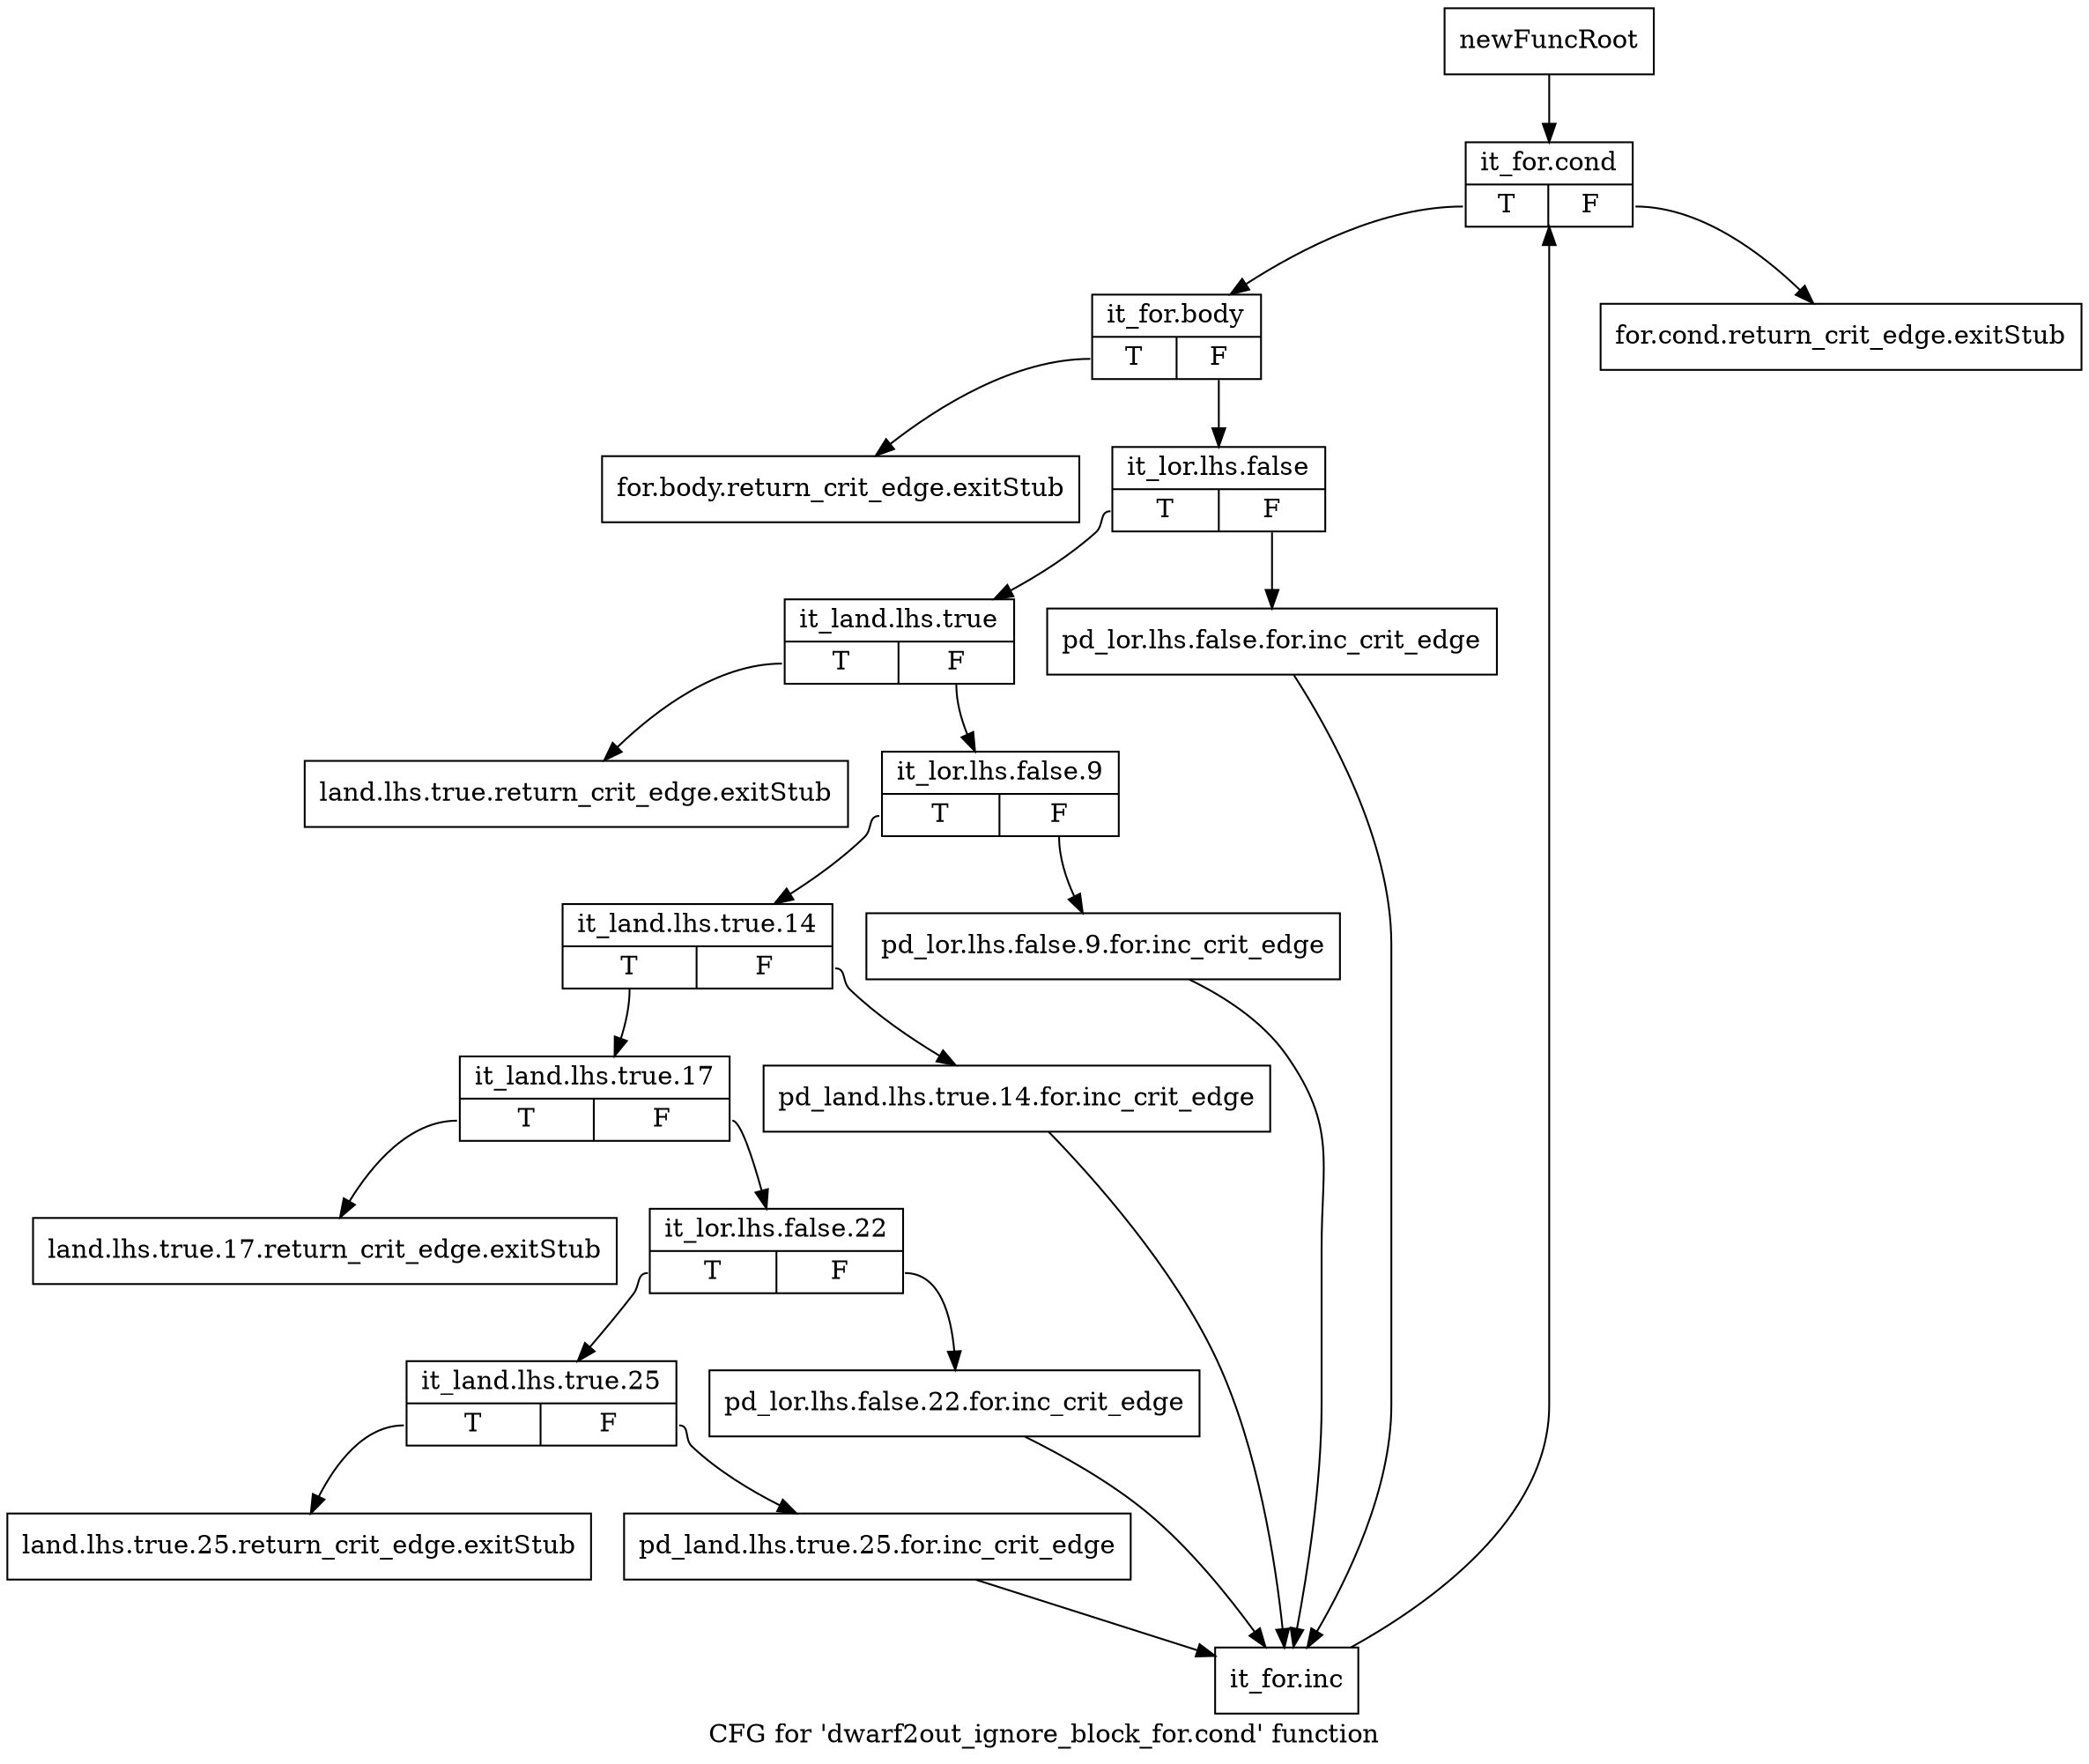 digraph "CFG for 'dwarf2out_ignore_block_for.cond' function" {
	label="CFG for 'dwarf2out_ignore_block_for.cond' function";

	Node0xabc96a0 [shape=record,label="{newFuncRoot}"];
	Node0xabc96a0 -> Node0xabcf8f0;
	Node0xabcf760 [shape=record,label="{for.cond.return_crit_edge.exitStub}"];
	Node0xabcf7b0 [shape=record,label="{for.body.return_crit_edge.exitStub}"];
	Node0xabcf800 [shape=record,label="{land.lhs.true.return_crit_edge.exitStub}"];
	Node0xabcf850 [shape=record,label="{land.lhs.true.17.return_crit_edge.exitStub}"];
	Node0xabcf8a0 [shape=record,label="{land.lhs.true.25.return_crit_edge.exitStub}"];
	Node0xabcf8f0 [shape=record,label="{it_for.cond|{<s0>T|<s1>F}}"];
	Node0xabcf8f0:s0 -> Node0xabcf940;
	Node0xabcf8f0:s1 -> Node0xabcf760;
	Node0xabcf940 [shape=record,label="{it_for.body|{<s0>T|<s1>F}}"];
	Node0xabcf940:s0 -> Node0xabcf7b0;
	Node0xabcf940:s1 -> Node0xabcf990;
	Node0xabcf990 [shape=record,label="{it_lor.lhs.false|{<s0>T|<s1>F}}"];
	Node0xabcf990:s0 -> Node0xabcfa30;
	Node0xabcf990:s1 -> Node0xabcf9e0;
	Node0xabcf9e0 [shape=record,label="{pd_lor.lhs.false.for.inc_crit_edge}"];
	Node0xabcf9e0 -> Node0xabd0f50;
	Node0xabcfa30 [shape=record,label="{it_land.lhs.true|{<s0>T|<s1>F}}"];
	Node0xabcfa30:s0 -> Node0xabcf800;
	Node0xabcfa30:s1 -> Node0xabcfa80;
	Node0xabcfa80 [shape=record,label="{it_lor.lhs.false.9|{<s0>T|<s1>F}}"];
	Node0xabcfa80:s0 -> Node0xabd0d20;
	Node0xabcfa80:s1 -> Node0xabcfad0;
	Node0xabcfad0 [shape=record,label="{pd_lor.lhs.false.9.for.inc_crit_edge}"];
	Node0xabcfad0 -> Node0xabd0f50;
	Node0xabd0d20 [shape=record,label="{it_land.lhs.true.14|{<s0>T|<s1>F}}"];
	Node0xabd0d20:s0 -> Node0xabd0dc0;
	Node0xabd0d20:s1 -> Node0xabd0d70;
	Node0xabd0d70 [shape=record,label="{pd_land.lhs.true.14.for.inc_crit_edge}"];
	Node0xabd0d70 -> Node0xabd0f50;
	Node0xabd0dc0 [shape=record,label="{it_land.lhs.true.17|{<s0>T|<s1>F}}"];
	Node0xabd0dc0:s0 -> Node0xabcf850;
	Node0xabd0dc0:s1 -> Node0xabd0e10;
	Node0xabd0e10 [shape=record,label="{it_lor.lhs.false.22|{<s0>T|<s1>F}}"];
	Node0xabd0e10:s0 -> Node0xabd0eb0;
	Node0xabd0e10:s1 -> Node0xabd0e60;
	Node0xabd0e60 [shape=record,label="{pd_lor.lhs.false.22.for.inc_crit_edge}"];
	Node0xabd0e60 -> Node0xabd0f50;
	Node0xabd0eb0 [shape=record,label="{it_land.lhs.true.25|{<s0>T|<s1>F}}"];
	Node0xabd0eb0:s0 -> Node0xabcf8a0;
	Node0xabd0eb0:s1 -> Node0xabd0f00;
	Node0xabd0f00 [shape=record,label="{pd_land.lhs.true.25.for.inc_crit_edge}"];
	Node0xabd0f00 -> Node0xabd0f50;
	Node0xabd0f50 [shape=record,label="{it_for.inc}"];
	Node0xabd0f50 -> Node0xabcf8f0;
}
